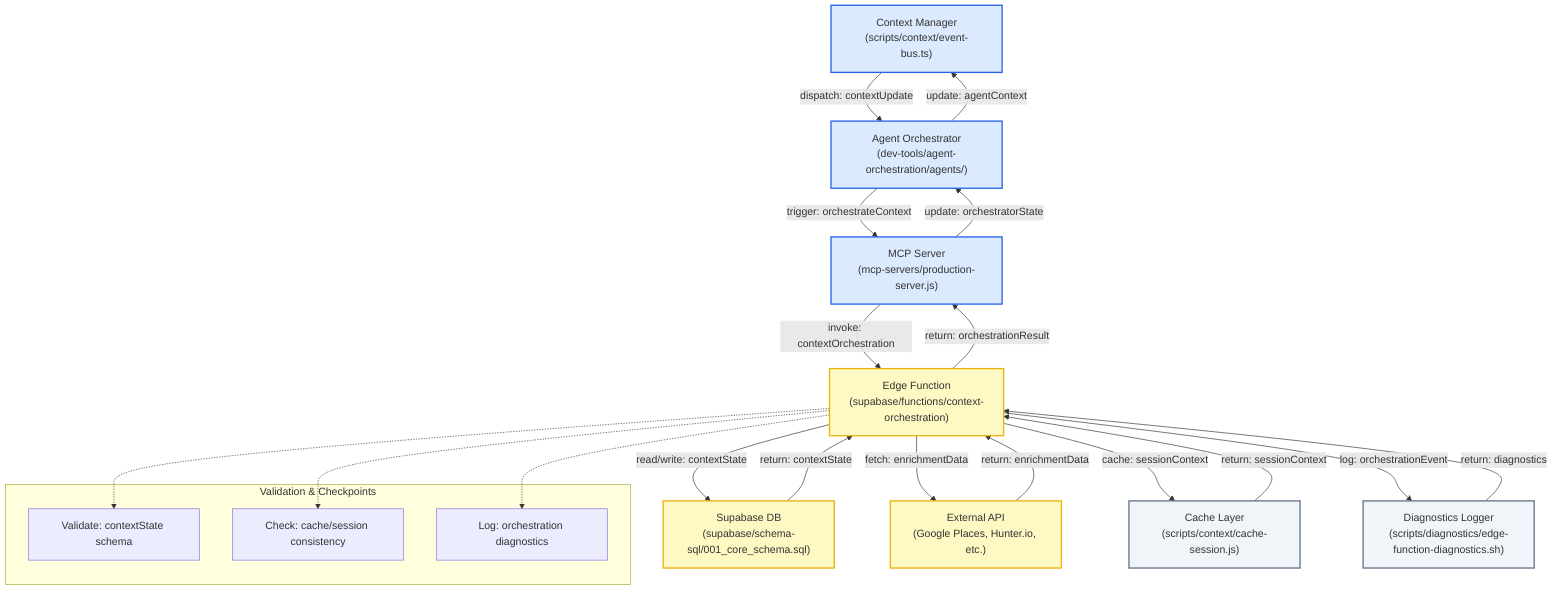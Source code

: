 ---
id: context-orchestration
intent: Context Orchestration Flowchart (modular, agentic, with stable node IDs)
context: |
  This diagram visualizes the orchestration of context management in the MCP/ProspectPro system. Each node uses a stable, descriptive ID and is linked to the relevant script or function path. Edges are annotated with conditions or triggers. This version is modular and ready for agentic automation.
---
flowchart TD
    %% Stable node IDs and descriptive labels
    CMGR["Context Manager\n(scripts/context/event-bus.ts)"]:::core
    AGENT["Agent Orchestrator\n(dev-tools/agent-orchestration/agents/)"]:::core
    MCP["MCP Server\n(mcp-servers/production-server.js)"]:::core
    DB["Supabase DB\n(supabase/schema-sql/001_core_schema.sql)"]:::external
    FN["Edge Function\n(supabase/functions/context-orchestration)"]:::external
    API["External API\n(Google Places, Hunter.io, etc.)"]:::external
    CACHE["Cache Layer\n(scripts/context/cache-session.js)"]:::infra
    LOG["Diagnostics Logger\n(scripts/diagnostics/edge-function-diagnostics.sh)"]:::infra
    
    %% Flow
    CMGR -- "dispatch: contextUpdate" --> AGENT
    AGENT -- "trigger: orchestrateContext" --> MCP
    MCP -- "invoke: contextOrchestration" --> FN
    FN -- "read/write: contextState" --> DB
    FN -- "cache: sessionContext" --> CACHE
    FN -- "log: orchestrationEvent" --> LOG
    FN -- "fetch: enrichmentData" --> API
    API -- "return: enrichmentData" --> FN
    CACHE -- "return: sessionContext" --> FN
    DB -- "return: contextState" --> FN
    LOG -- "return: diagnostics" --> FN
    FN -- "return: orchestrationResult" --> MCP
    MCP -- "update: orchestratorState" --> AGENT
    AGENT -- "update: agentContext" --> CMGR
    
    %% Validation checkpoint
    subgraph VALIDATION ["Validation & Checkpoints"]
      V1["Validate: contextState schema"]
      V2["Check: cache/session consistency"]
      V3["Log: orchestration diagnostics"]
    end
    FN -.-> V1
    FN -.-> V2
    FN -.-> V3
    
    %% Styles
    classDef core fill:#dbeafe,stroke:#2563eb,stroke-width:2px;
    classDef external fill:#fef9c3,stroke:#eab308,stroke-width:2px;
    classDef infra fill:#f1f5f9,stroke:#64748b,stroke-width:2px;
    class CMGR,AGENT,MCP core;
    class DB,FN,API external;
    class CACHE,LOG infra;